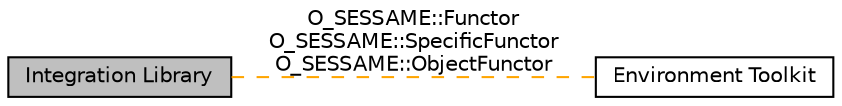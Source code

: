 digraph "Integration Library"
{
  edge [fontname="Helvetica",fontsize="10",labelfontname="Helvetica",labelfontsize="10"];
  node [fontname="Helvetica",fontsize="10",shape=record];
  rankdir=LR;
  Node1 [label="Environment Toolkit",height=0.2,width=0.4,color="black", fillcolor="white", style="filled",URL="$group__EnvironmentToolkit.html"];
  Node0 [label="Integration Library",height=0.2,width=0.4,color="black", fillcolor="grey75", style="filled", fontcolor="black"];
  Node0->Node1 [shape=plaintext, label="O_SESSAME::Functor\nO_SESSAME::SpecificFunctor\nO_SESSAME::ObjectFunctor", color="orange", dir="none", style="dashed"];
}
